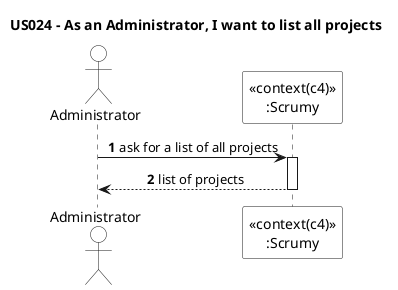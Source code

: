 @startuml
title US024 - As an Administrator, I want to list all projects

skinparam sequenceMessageAlign center
skinparam actorBackgroundColor white
skinparam participantBackgroundColor white
skinparam sequenceReferenceBackgroundColor white
skinparam sequenceReferenceHeaderBackgroundColor white
skinparam sequenceGroupBackgroundColor white

autonumber

actor "Administrator" as AD
participant "<<context(c4)>>\n:Scrumy" as system

AD -> system++ : ask for a list of all projects
return list of projects
@enduml